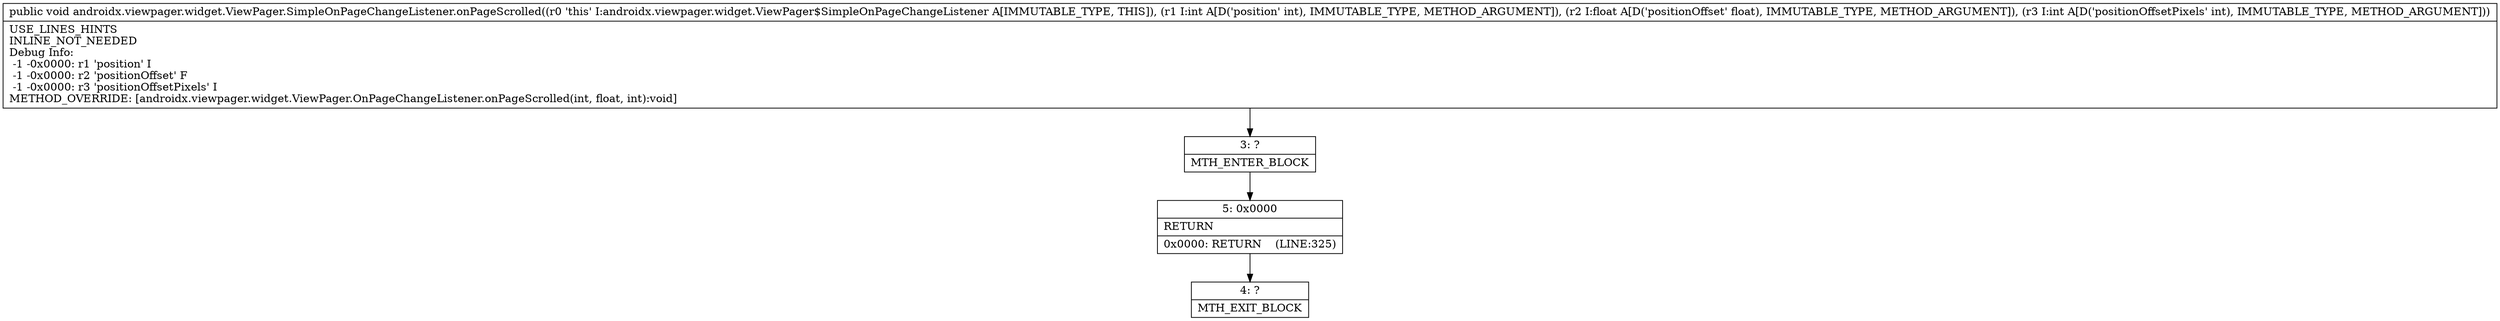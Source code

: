 digraph "CFG forandroidx.viewpager.widget.ViewPager.SimpleOnPageChangeListener.onPageScrolled(IFI)V" {
Node_3 [shape=record,label="{3\:\ ?|MTH_ENTER_BLOCK\l}"];
Node_5 [shape=record,label="{5\:\ 0x0000|RETURN\l|0x0000: RETURN    (LINE:325)\l}"];
Node_4 [shape=record,label="{4\:\ ?|MTH_EXIT_BLOCK\l}"];
MethodNode[shape=record,label="{public void androidx.viewpager.widget.ViewPager.SimpleOnPageChangeListener.onPageScrolled((r0 'this' I:androidx.viewpager.widget.ViewPager$SimpleOnPageChangeListener A[IMMUTABLE_TYPE, THIS]), (r1 I:int A[D('position' int), IMMUTABLE_TYPE, METHOD_ARGUMENT]), (r2 I:float A[D('positionOffset' float), IMMUTABLE_TYPE, METHOD_ARGUMENT]), (r3 I:int A[D('positionOffsetPixels' int), IMMUTABLE_TYPE, METHOD_ARGUMENT]))  | USE_LINES_HINTS\lINLINE_NOT_NEEDED\lDebug Info:\l  \-1 \-0x0000: r1 'position' I\l  \-1 \-0x0000: r2 'positionOffset' F\l  \-1 \-0x0000: r3 'positionOffsetPixels' I\lMETHOD_OVERRIDE: [androidx.viewpager.widget.ViewPager.OnPageChangeListener.onPageScrolled(int, float, int):void]\l}"];
MethodNode -> Node_3;Node_3 -> Node_5;
Node_5 -> Node_4;
}

